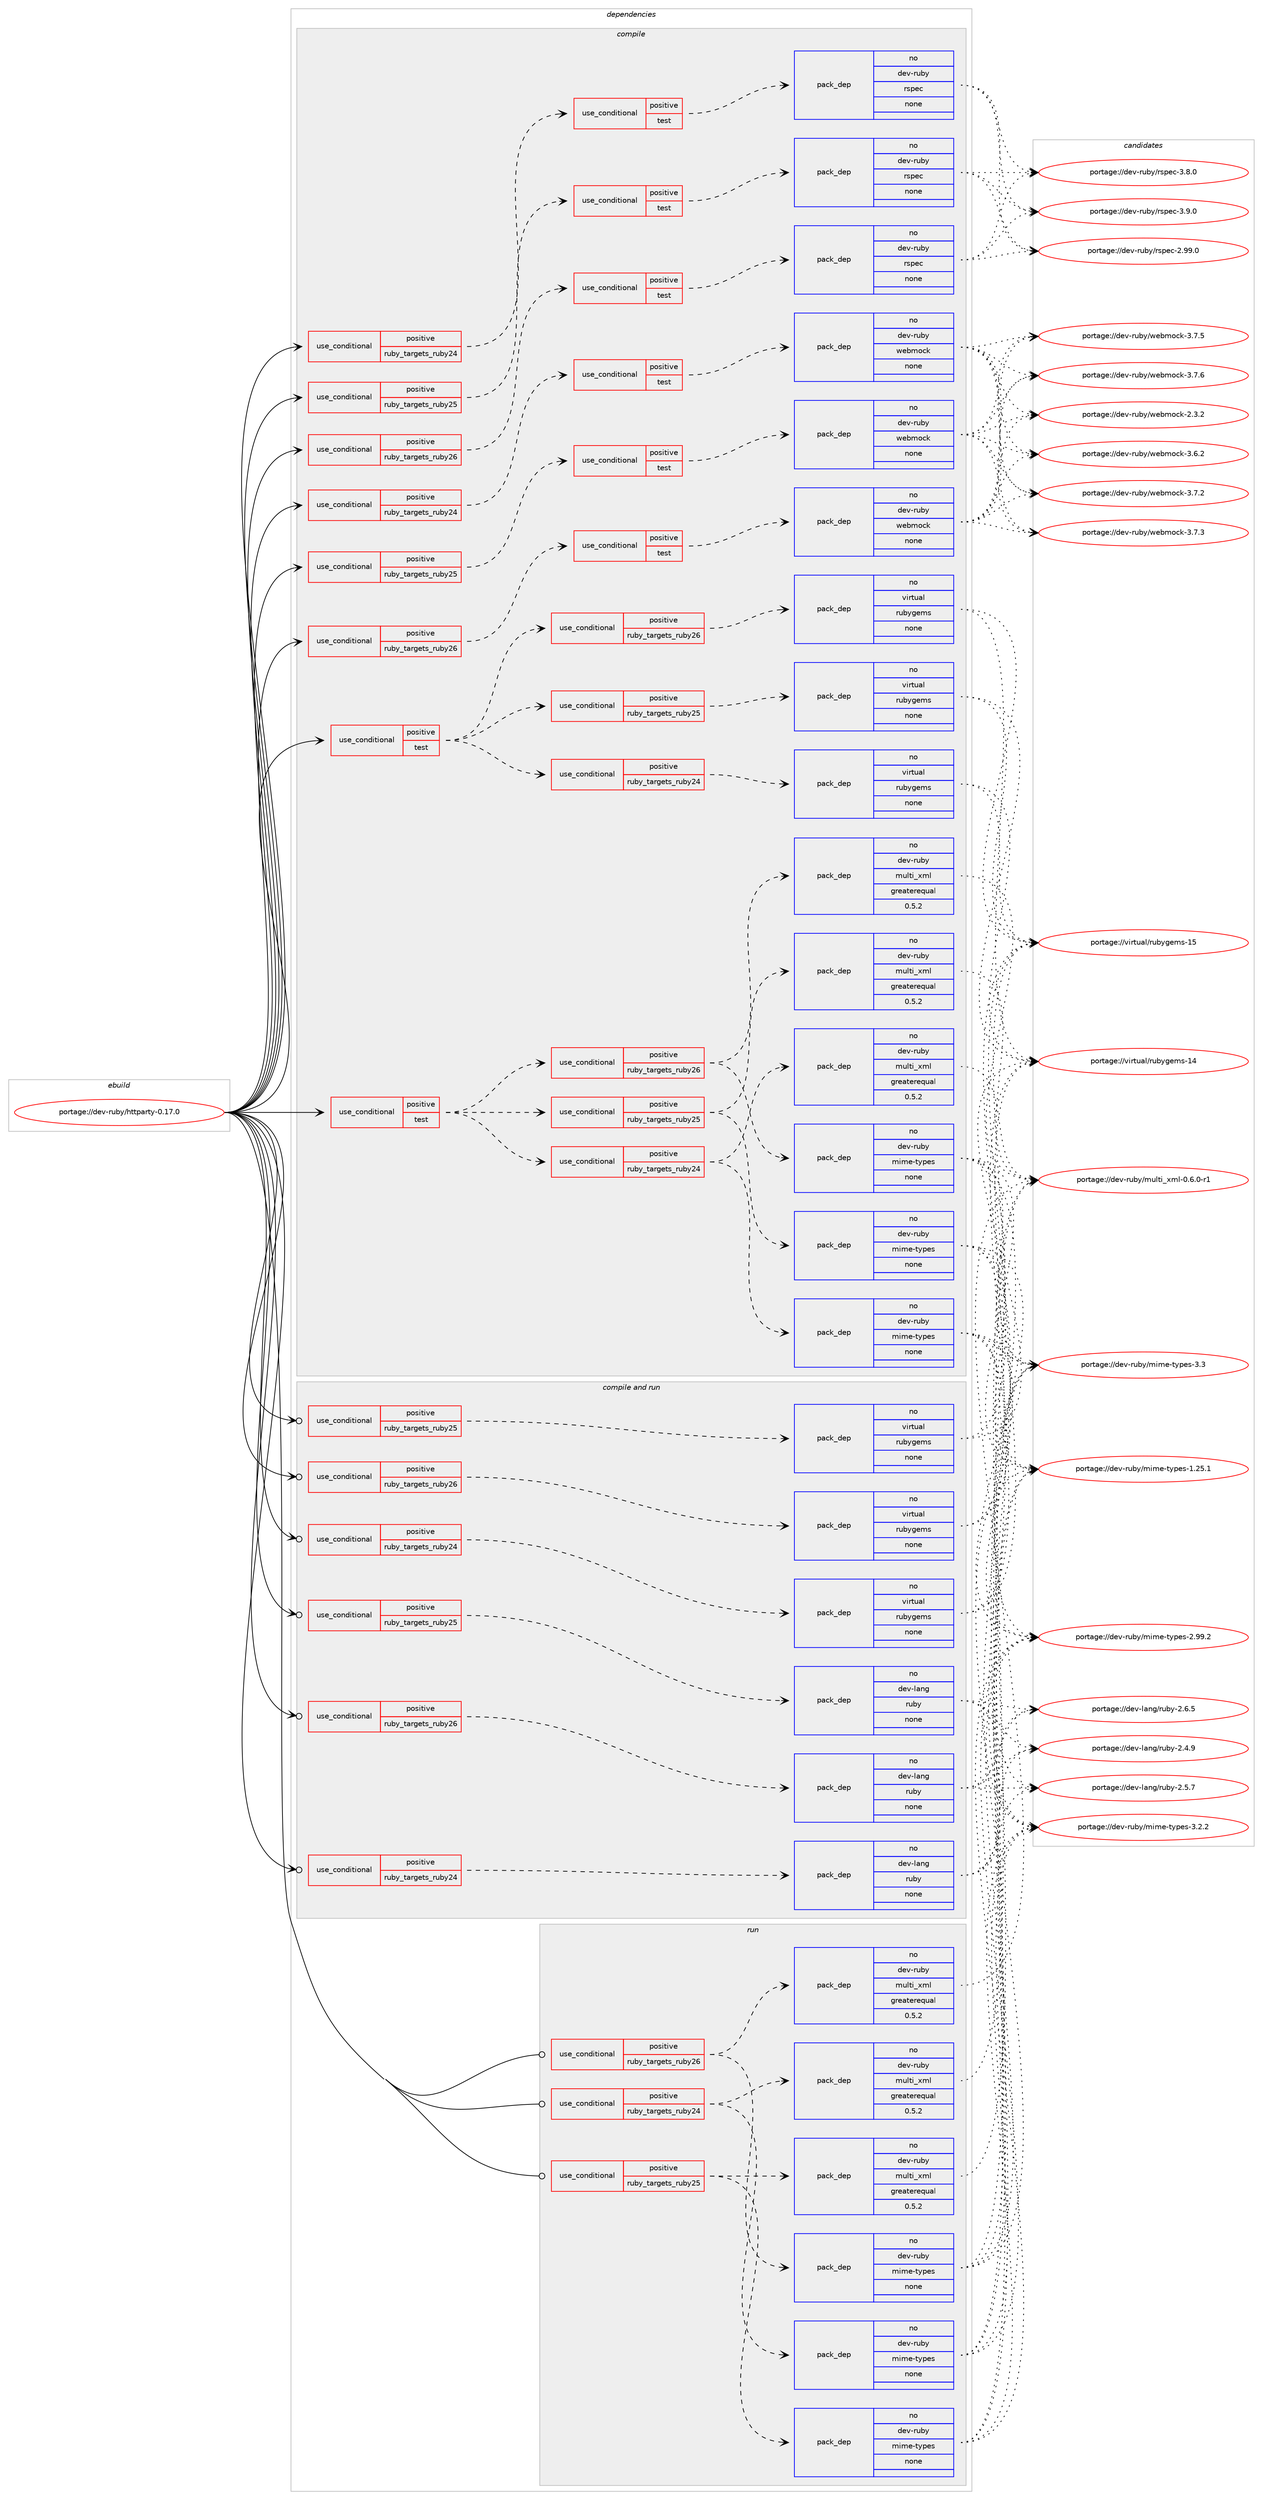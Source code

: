 digraph prolog {

# *************
# Graph options
# *************

newrank=true;
concentrate=true;
compound=true;
graph [rankdir=LR,fontname=Helvetica,fontsize=10,ranksep=1.5];#, ranksep=2.5, nodesep=0.2];
edge  [arrowhead=vee];
node  [fontname=Helvetica,fontsize=10];

# **********
# The ebuild
# **********

subgraph cluster_leftcol {
color=gray;
rank=same;
label=<<i>ebuild</i>>;
id [label="portage://dev-ruby/httparty-0.17.0", color=red, width=4, href="../dev-ruby/httparty-0.17.0.svg"];
}

# ****************
# The dependencies
# ****************

subgraph cluster_midcol {
color=gray;
label=<<i>dependencies</i>>;
subgraph cluster_compile {
fillcolor="#eeeeee";
style=filled;
label=<<i>compile</i>>;
subgraph cond54065 {
dependency224901 [label=<<TABLE BORDER="0" CELLBORDER="1" CELLSPACING="0" CELLPADDING="4"><TR><TD ROWSPAN="3" CELLPADDING="10">use_conditional</TD></TR><TR><TD>positive</TD></TR><TR><TD>ruby_targets_ruby24</TD></TR></TABLE>>, shape=none, color=red];
subgraph cond54066 {
dependency224902 [label=<<TABLE BORDER="0" CELLBORDER="1" CELLSPACING="0" CELLPADDING="4"><TR><TD ROWSPAN="3" CELLPADDING="10">use_conditional</TD></TR><TR><TD>positive</TD></TR><TR><TD>test</TD></TR></TABLE>>, shape=none, color=red];
subgraph pack167338 {
dependency224903 [label=<<TABLE BORDER="0" CELLBORDER="1" CELLSPACING="0" CELLPADDING="4" WIDTH="220"><TR><TD ROWSPAN="6" CELLPADDING="30">pack_dep</TD></TR><TR><TD WIDTH="110">no</TD></TR><TR><TD>dev-ruby</TD></TR><TR><TD>rspec</TD></TR><TR><TD>none</TD></TR><TR><TD></TD></TR></TABLE>>, shape=none, color=blue];
}
dependency224902:e -> dependency224903:w [weight=20,style="dashed",arrowhead="vee"];
}
dependency224901:e -> dependency224902:w [weight=20,style="dashed",arrowhead="vee"];
}
id:e -> dependency224901:w [weight=20,style="solid",arrowhead="vee"];
subgraph cond54067 {
dependency224904 [label=<<TABLE BORDER="0" CELLBORDER="1" CELLSPACING="0" CELLPADDING="4"><TR><TD ROWSPAN="3" CELLPADDING="10">use_conditional</TD></TR><TR><TD>positive</TD></TR><TR><TD>ruby_targets_ruby24</TD></TR></TABLE>>, shape=none, color=red];
subgraph cond54068 {
dependency224905 [label=<<TABLE BORDER="0" CELLBORDER="1" CELLSPACING="0" CELLPADDING="4"><TR><TD ROWSPAN="3" CELLPADDING="10">use_conditional</TD></TR><TR><TD>positive</TD></TR><TR><TD>test</TD></TR></TABLE>>, shape=none, color=red];
subgraph pack167339 {
dependency224906 [label=<<TABLE BORDER="0" CELLBORDER="1" CELLSPACING="0" CELLPADDING="4" WIDTH="220"><TR><TD ROWSPAN="6" CELLPADDING="30">pack_dep</TD></TR><TR><TD WIDTH="110">no</TD></TR><TR><TD>dev-ruby</TD></TR><TR><TD>webmock</TD></TR><TR><TD>none</TD></TR><TR><TD></TD></TR></TABLE>>, shape=none, color=blue];
}
dependency224905:e -> dependency224906:w [weight=20,style="dashed",arrowhead="vee"];
}
dependency224904:e -> dependency224905:w [weight=20,style="dashed",arrowhead="vee"];
}
id:e -> dependency224904:w [weight=20,style="solid",arrowhead="vee"];
subgraph cond54069 {
dependency224907 [label=<<TABLE BORDER="0" CELLBORDER="1" CELLSPACING="0" CELLPADDING="4"><TR><TD ROWSPAN="3" CELLPADDING="10">use_conditional</TD></TR><TR><TD>positive</TD></TR><TR><TD>ruby_targets_ruby25</TD></TR></TABLE>>, shape=none, color=red];
subgraph cond54070 {
dependency224908 [label=<<TABLE BORDER="0" CELLBORDER="1" CELLSPACING="0" CELLPADDING="4"><TR><TD ROWSPAN="3" CELLPADDING="10">use_conditional</TD></TR><TR><TD>positive</TD></TR><TR><TD>test</TD></TR></TABLE>>, shape=none, color=red];
subgraph pack167340 {
dependency224909 [label=<<TABLE BORDER="0" CELLBORDER="1" CELLSPACING="0" CELLPADDING="4" WIDTH="220"><TR><TD ROWSPAN="6" CELLPADDING="30">pack_dep</TD></TR><TR><TD WIDTH="110">no</TD></TR><TR><TD>dev-ruby</TD></TR><TR><TD>rspec</TD></TR><TR><TD>none</TD></TR><TR><TD></TD></TR></TABLE>>, shape=none, color=blue];
}
dependency224908:e -> dependency224909:w [weight=20,style="dashed",arrowhead="vee"];
}
dependency224907:e -> dependency224908:w [weight=20,style="dashed",arrowhead="vee"];
}
id:e -> dependency224907:w [weight=20,style="solid",arrowhead="vee"];
subgraph cond54071 {
dependency224910 [label=<<TABLE BORDER="0" CELLBORDER="1" CELLSPACING="0" CELLPADDING="4"><TR><TD ROWSPAN="3" CELLPADDING="10">use_conditional</TD></TR><TR><TD>positive</TD></TR><TR><TD>ruby_targets_ruby25</TD></TR></TABLE>>, shape=none, color=red];
subgraph cond54072 {
dependency224911 [label=<<TABLE BORDER="0" CELLBORDER="1" CELLSPACING="0" CELLPADDING="4"><TR><TD ROWSPAN="3" CELLPADDING="10">use_conditional</TD></TR><TR><TD>positive</TD></TR><TR><TD>test</TD></TR></TABLE>>, shape=none, color=red];
subgraph pack167341 {
dependency224912 [label=<<TABLE BORDER="0" CELLBORDER="1" CELLSPACING="0" CELLPADDING="4" WIDTH="220"><TR><TD ROWSPAN="6" CELLPADDING="30">pack_dep</TD></TR><TR><TD WIDTH="110">no</TD></TR><TR><TD>dev-ruby</TD></TR><TR><TD>webmock</TD></TR><TR><TD>none</TD></TR><TR><TD></TD></TR></TABLE>>, shape=none, color=blue];
}
dependency224911:e -> dependency224912:w [weight=20,style="dashed",arrowhead="vee"];
}
dependency224910:e -> dependency224911:w [weight=20,style="dashed",arrowhead="vee"];
}
id:e -> dependency224910:w [weight=20,style="solid",arrowhead="vee"];
subgraph cond54073 {
dependency224913 [label=<<TABLE BORDER="0" CELLBORDER="1" CELLSPACING="0" CELLPADDING="4"><TR><TD ROWSPAN="3" CELLPADDING="10">use_conditional</TD></TR><TR><TD>positive</TD></TR><TR><TD>ruby_targets_ruby26</TD></TR></TABLE>>, shape=none, color=red];
subgraph cond54074 {
dependency224914 [label=<<TABLE BORDER="0" CELLBORDER="1" CELLSPACING="0" CELLPADDING="4"><TR><TD ROWSPAN="3" CELLPADDING="10">use_conditional</TD></TR><TR><TD>positive</TD></TR><TR><TD>test</TD></TR></TABLE>>, shape=none, color=red];
subgraph pack167342 {
dependency224915 [label=<<TABLE BORDER="0" CELLBORDER="1" CELLSPACING="0" CELLPADDING="4" WIDTH="220"><TR><TD ROWSPAN="6" CELLPADDING="30">pack_dep</TD></TR><TR><TD WIDTH="110">no</TD></TR><TR><TD>dev-ruby</TD></TR><TR><TD>rspec</TD></TR><TR><TD>none</TD></TR><TR><TD></TD></TR></TABLE>>, shape=none, color=blue];
}
dependency224914:e -> dependency224915:w [weight=20,style="dashed",arrowhead="vee"];
}
dependency224913:e -> dependency224914:w [weight=20,style="dashed",arrowhead="vee"];
}
id:e -> dependency224913:w [weight=20,style="solid",arrowhead="vee"];
subgraph cond54075 {
dependency224916 [label=<<TABLE BORDER="0" CELLBORDER="1" CELLSPACING="0" CELLPADDING="4"><TR><TD ROWSPAN="3" CELLPADDING="10">use_conditional</TD></TR><TR><TD>positive</TD></TR><TR><TD>ruby_targets_ruby26</TD></TR></TABLE>>, shape=none, color=red];
subgraph cond54076 {
dependency224917 [label=<<TABLE BORDER="0" CELLBORDER="1" CELLSPACING="0" CELLPADDING="4"><TR><TD ROWSPAN="3" CELLPADDING="10">use_conditional</TD></TR><TR><TD>positive</TD></TR><TR><TD>test</TD></TR></TABLE>>, shape=none, color=red];
subgraph pack167343 {
dependency224918 [label=<<TABLE BORDER="0" CELLBORDER="1" CELLSPACING="0" CELLPADDING="4" WIDTH="220"><TR><TD ROWSPAN="6" CELLPADDING="30">pack_dep</TD></TR><TR><TD WIDTH="110">no</TD></TR><TR><TD>dev-ruby</TD></TR><TR><TD>webmock</TD></TR><TR><TD>none</TD></TR><TR><TD></TD></TR></TABLE>>, shape=none, color=blue];
}
dependency224917:e -> dependency224918:w [weight=20,style="dashed",arrowhead="vee"];
}
dependency224916:e -> dependency224917:w [weight=20,style="dashed",arrowhead="vee"];
}
id:e -> dependency224916:w [weight=20,style="solid",arrowhead="vee"];
subgraph cond54077 {
dependency224919 [label=<<TABLE BORDER="0" CELLBORDER="1" CELLSPACING="0" CELLPADDING="4"><TR><TD ROWSPAN="3" CELLPADDING="10">use_conditional</TD></TR><TR><TD>positive</TD></TR><TR><TD>test</TD></TR></TABLE>>, shape=none, color=red];
subgraph cond54078 {
dependency224920 [label=<<TABLE BORDER="0" CELLBORDER="1" CELLSPACING="0" CELLPADDING="4"><TR><TD ROWSPAN="3" CELLPADDING="10">use_conditional</TD></TR><TR><TD>positive</TD></TR><TR><TD>ruby_targets_ruby24</TD></TR></TABLE>>, shape=none, color=red];
subgraph pack167344 {
dependency224921 [label=<<TABLE BORDER="0" CELLBORDER="1" CELLSPACING="0" CELLPADDING="4" WIDTH="220"><TR><TD ROWSPAN="6" CELLPADDING="30">pack_dep</TD></TR><TR><TD WIDTH="110">no</TD></TR><TR><TD>dev-ruby</TD></TR><TR><TD>mime-types</TD></TR><TR><TD>none</TD></TR><TR><TD></TD></TR></TABLE>>, shape=none, color=blue];
}
dependency224920:e -> dependency224921:w [weight=20,style="dashed",arrowhead="vee"];
subgraph pack167345 {
dependency224922 [label=<<TABLE BORDER="0" CELLBORDER="1" CELLSPACING="0" CELLPADDING="4" WIDTH="220"><TR><TD ROWSPAN="6" CELLPADDING="30">pack_dep</TD></TR><TR><TD WIDTH="110">no</TD></TR><TR><TD>dev-ruby</TD></TR><TR><TD>multi_xml</TD></TR><TR><TD>greaterequal</TD></TR><TR><TD>0.5.2</TD></TR></TABLE>>, shape=none, color=blue];
}
dependency224920:e -> dependency224922:w [weight=20,style="dashed",arrowhead="vee"];
}
dependency224919:e -> dependency224920:w [weight=20,style="dashed",arrowhead="vee"];
subgraph cond54079 {
dependency224923 [label=<<TABLE BORDER="0" CELLBORDER="1" CELLSPACING="0" CELLPADDING="4"><TR><TD ROWSPAN="3" CELLPADDING="10">use_conditional</TD></TR><TR><TD>positive</TD></TR><TR><TD>ruby_targets_ruby25</TD></TR></TABLE>>, shape=none, color=red];
subgraph pack167346 {
dependency224924 [label=<<TABLE BORDER="0" CELLBORDER="1" CELLSPACING="0" CELLPADDING="4" WIDTH="220"><TR><TD ROWSPAN="6" CELLPADDING="30">pack_dep</TD></TR><TR><TD WIDTH="110">no</TD></TR><TR><TD>dev-ruby</TD></TR><TR><TD>mime-types</TD></TR><TR><TD>none</TD></TR><TR><TD></TD></TR></TABLE>>, shape=none, color=blue];
}
dependency224923:e -> dependency224924:w [weight=20,style="dashed",arrowhead="vee"];
subgraph pack167347 {
dependency224925 [label=<<TABLE BORDER="0" CELLBORDER="1" CELLSPACING="0" CELLPADDING="4" WIDTH="220"><TR><TD ROWSPAN="6" CELLPADDING="30">pack_dep</TD></TR><TR><TD WIDTH="110">no</TD></TR><TR><TD>dev-ruby</TD></TR><TR><TD>multi_xml</TD></TR><TR><TD>greaterequal</TD></TR><TR><TD>0.5.2</TD></TR></TABLE>>, shape=none, color=blue];
}
dependency224923:e -> dependency224925:w [weight=20,style="dashed",arrowhead="vee"];
}
dependency224919:e -> dependency224923:w [weight=20,style="dashed",arrowhead="vee"];
subgraph cond54080 {
dependency224926 [label=<<TABLE BORDER="0" CELLBORDER="1" CELLSPACING="0" CELLPADDING="4"><TR><TD ROWSPAN="3" CELLPADDING="10">use_conditional</TD></TR><TR><TD>positive</TD></TR><TR><TD>ruby_targets_ruby26</TD></TR></TABLE>>, shape=none, color=red];
subgraph pack167348 {
dependency224927 [label=<<TABLE BORDER="0" CELLBORDER="1" CELLSPACING="0" CELLPADDING="4" WIDTH="220"><TR><TD ROWSPAN="6" CELLPADDING="30">pack_dep</TD></TR><TR><TD WIDTH="110">no</TD></TR><TR><TD>dev-ruby</TD></TR><TR><TD>mime-types</TD></TR><TR><TD>none</TD></TR><TR><TD></TD></TR></TABLE>>, shape=none, color=blue];
}
dependency224926:e -> dependency224927:w [weight=20,style="dashed",arrowhead="vee"];
subgraph pack167349 {
dependency224928 [label=<<TABLE BORDER="0" CELLBORDER="1" CELLSPACING="0" CELLPADDING="4" WIDTH="220"><TR><TD ROWSPAN="6" CELLPADDING="30">pack_dep</TD></TR><TR><TD WIDTH="110">no</TD></TR><TR><TD>dev-ruby</TD></TR><TR><TD>multi_xml</TD></TR><TR><TD>greaterequal</TD></TR><TR><TD>0.5.2</TD></TR></TABLE>>, shape=none, color=blue];
}
dependency224926:e -> dependency224928:w [weight=20,style="dashed",arrowhead="vee"];
}
dependency224919:e -> dependency224926:w [weight=20,style="dashed",arrowhead="vee"];
}
id:e -> dependency224919:w [weight=20,style="solid",arrowhead="vee"];
subgraph cond54081 {
dependency224929 [label=<<TABLE BORDER="0" CELLBORDER="1" CELLSPACING="0" CELLPADDING="4"><TR><TD ROWSPAN="3" CELLPADDING="10">use_conditional</TD></TR><TR><TD>positive</TD></TR><TR><TD>test</TD></TR></TABLE>>, shape=none, color=red];
subgraph cond54082 {
dependency224930 [label=<<TABLE BORDER="0" CELLBORDER="1" CELLSPACING="0" CELLPADDING="4"><TR><TD ROWSPAN="3" CELLPADDING="10">use_conditional</TD></TR><TR><TD>positive</TD></TR><TR><TD>ruby_targets_ruby24</TD></TR></TABLE>>, shape=none, color=red];
subgraph pack167350 {
dependency224931 [label=<<TABLE BORDER="0" CELLBORDER="1" CELLSPACING="0" CELLPADDING="4" WIDTH="220"><TR><TD ROWSPAN="6" CELLPADDING="30">pack_dep</TD></TR><TR><TD WIDTH="110">no</TD></TR><TR><TD>virtual</TD></TR><TR><TD>rubygems</TD></TR><TR><TD>none</TD></TR><TR><TD></TD></TR></TABLE>>, shape=none, color=blue];
}
dependency224930:e -> dependency224931:w [weight=20,style="dashed",arrowhead="vee"];
}
dependency224929:e -> dependency224930:w [weight=20,style="dashed",arrowhead="vee"];
subgraph cond54083 {
dependency224932 [label=<<TABLE BORDER="0" CELLBORDER="1" CELLSPACING="0" CELLPADDING="4"><TR><TD ROWSPAN="3" CELLPADDING="10">use_conditional</TD></TR><TR><TD>positive</TD></TR><TR><TD>ruby_targets_ruby25</TD></TR></TABLE>>, shape=none, color=red];
subgraph pack167351 {
dependency224933 [label=<<TABLE BORDER="0" CELLBORDER="1" CELLSPACING="0" CELLPADDING="4" WIDTH="220"><TR><TD ROWSPAN="6" CELLPADDING="30">pack_dep</TD></TR><TR><TD WIDTH="110">no</TD></TR><TR><TD>virtual</TD></TR><TR><TD>rubygems</TD></TR><TR><TD>none</TD></TR><TR><TD></TD></TR></TABLE>>, shape=none, color=blue];
}
dependency224932:e -> dependency224933:w [weight=20,style="dashed",arrowhead="vee"];
}
dependency224929:e -> dependency224932:w [weight=20,style="dashed",arrowhead="vee"];
subgraph cond54084 {
dependency224934 [label=<<TABLE BORDER="0" CELLBORDER="1" CELLSPACING="0" CELLPADDING="4"><TR><TD ROWSPAN="3" CELLPADDING="10">use_conditional</TD></TR><TR><TD>positive</TD></TR><TR><TD>ruby_targets_ruby26</TD></TR></TABLE>>, shape=none, color=red];
subgraph pack167352 {
dependency224935 [label=<<TABLE BORDER="0" CELLBORDER="1" CELLSPACING="0" CELLPADDING="4" WIDTH="220"><TR><TD ROWSPAN="6" CELLPADDING="30">pack_dep</TD></TR><TR><TD WIDTH="110">no</TD></TR><TR><TD>virtual</TD></TR><TR><TD>rubygems</TD></TR><TR><TD>none</TD></TR><TR><TD></TD></TR></TABLE>>, shape=none, color=blue];
}
dependency224934:e -> dependency224935:w [weight=20,style="dashed",arrowhead="vee"];
}
dependency224929:e -> dependency224934:w [weight=20,style="dashed",arrowhead="vee"];
}
id:e -> dependency224929:w [weight=20,style="solid",arrowhead="vee"];
}
subgraph cluster_compileandrun {
fillcolor="#eeeeee";
style=filled;
label=<<i>compile and run</i>>;
subgraph cond54085 {
dependency224936 [label=<<TABLE BORDER="0" CELLBORDER="1" CELLSPACING="0" CELLPADDING="4"><TR><TD ROWSPAN="3" CELLPADDING="10">use_conditional</TD></TR><TR><TD>positive</TD></TR><TR><TD>ruby_targets_ruby24</TD></TR></TABLE>>, shape=none, color=red];
subgraph pack167353 {
dependency224937 [label=<<TABLE BORDER="0" CELLBORDER="1" CELLSPACING="0" CELLPADDING="4" WIDTH="220"><TR><TD ROWSPAN="6" CELLPADDING="30">pack_dep</TD></TR><TR><TD WIDTH="110">no</TD></TR><TR><TD>dev-lang</TD></TR><TR><TD>ruby</TD></TR><TR><TD>none</TD></TR><TR><TD></TD></TR></TABLE>>, shape=none, color=blue];
}
dependency224936:e -> dependency224937:w [weight=20,style="dashed",arrowhead="vee"];
}
id:e -> dependency224936:w [weight=20,style="solid",arrowhead="odotvee"];
subgraph cond54086 {
dependency224938 [label=<<TABLE BORDER="0" CELLBORDER="1" CELLSPACING="0" CELLPADDING="4"><TR><TD ROWSPAN="3" CELLPADDING="10">use_conditional</TD></TR><TR><TD>positive</TD></TR><TR><TD>ruby_targets_ruby24</TD></TR></TABLE>>, shape=none, color=red];
subgraph pack167354 {
dependency224939 [label=<<TABLE BORDER="0" CELLBORDER="1" CELLSPACING="0" CELLPADDING="4" WIDTH="220"><TR><TD ROWSPAN="6" CELLPADDING="30">pack_dep</TD></TR><TR><TD WIDTH="110">no</TD></TR><TR><TD>virtual</TD></TR><TR><TD>rubygems</TD></TR><TR><TD>none</TD></TR><TR><TD></TD></TR></TABLE>>, shape=none, color=blue];
}
dependency224938:e -> dependency224939:w [weight=20,style="dashed",arrowhead="vee"];
}
id:e -> dependency224938:w [weight=20,style="solid",arrowhead="odotvee"];
subgraph cond54087 {
dependency224940 [label=<<TABLE BORDER="0" CELLBORDER="1" CELLSPACING="0" CELLPADDING="4"><TR><TD ROWSPAN="3" CELLPADDING="10">use_conditional</TD></TR><TR><TD>positive</TD></TR><TR><TD>ruby_targets_ruby25</TD></TR></TABLE>>, shape=none, color=red];
subgraph pack167355 {
dependency224941 [label=<<TABLE BORDER="0" CELLBORDER="1" CELLSPACING="0" CELLPADDING="4" WIDTH="220"><TR><TD ROWSPAN="6" CELLPADDING="30">pack_dep</TD></TR><TR><TD WIDTH="110">no</TD></TR><TR><TD>dev-lang</TD></TR><TR><TD>ruby</TD></TR><TR><TD>none</TD></TR><TR><TD></TD></TR></TABLE>>, shape=none, color=blue];
}
dependency224940:e -> dependency224941:w [weight=20,style="dashed",arrowhead="vee"];
}
id:e -> dependency224940:w [weight=20,style="solid",arrowhead="odotvee"];
subgraph cond54088 {
dependency224942 [label=<<TABLE BORDER="0" CELLBORDER="1" CELLSPACING="0" CELLPADDING="4"><TR><TD ROWSPAN="3" CELLPADDING="10">use_conditional</TD></TR><TR><TD>positive</TD></TR><TR><TD>ruby_targets_ruby25</TD></TR></TABLE>>, shape=none, color=red];
subgraph pack167356 {
dependency224943 [label=<<TABLE BORDER="0" CELLBORDER="1" CELLSPACING="0" CELLPADDING="4" WIDTH="220"><TR><TD ROWSPAN="6" CELLPADDING="30">pack_dep</TD></TR><TR><TD WIDTH="110">no</TD></TR><TR><TD>virtual</TD></TR><TR><TD>rubygems</TD></TR><TR><TD>none</TD></TR><TR><TD></TD></TR></TABLE>>, shape=none, color=blue];
}
dependency224942:e -> dependency224943:w [weight=20,style="dashed",arrowhead="vee"];
}
id:e -> dependency224942:w [weight=20,style="solid",arrowhead="odotvee"];
subgraph cond54089 {
dependency224944 [label=<<TABLE BORDER="0" CELLBORDER="1" CELLSPACING="0" CELLPADDING="4"><TR><TD ROWSPAN="3" CELLPADDING="10">use_conditional</TD></TR><TR><TD>positive</TD></TR><TR><TD>ruby_targets_ruby26</TD></TR></TABLE>>, shape=none, color=red];
subgraph pack167357 {
dependency224945 [label=<<TABLE BORDER="0" CELLBORDER="1" CELLSPACING="0" CELLPADDING="4" WIDTH="220"><TR><TD ROWSPAN="6" CELLPADDING="30">pack_dep</TD></TR><TR><TD WIDTH="110">no</TD></TR><TR><TD>dev-lang</TD></TR><TR><TD>ruby</TD></TR><TR><TD>none</TD></TR><TR><TD></TD></TR></TABLE>>, shape=none, color=blue];
}
dependency224944:e -> dependency224945:w [weight=20,style="dashed",arrowhead="vee"];
}
id:e -> dependency224944:w [weight=20,style="solid",arrowhead="odotvee"];
subgraph cond54090 {
dependency224946 [label=<<TABLE BORDER="0" CELLBORDER="1" CELLSPACING="0" CELLPADDING="4"><TR><TD ROWSPAN="3" CELLPADDING="10">use_conditional</TD></TR><TR><TD>positive</TD></TR><TR><TD>ruby_targets_ruby26</TD></TR></TABLE>>, shape=none, color=red];
subgraph pack167358 {
dependency224947 [label=<<TABLE BORDER="0" CELLBORDER="1" CELLSPACING="0" CELLPADDING="4" WIDTH="220"><TR><TD ROWSPAN="6" CELLPADDING="30">pack_dep</TD></TR><TR><TD WIDTH="110">no</TD></TR><TR><TD>virtual</TD></TR><TR><TD>rubygems</TD></TR><TR><TD>none</TD></TR><TR><TD></TD></TR></TABLE>>, shape=none, color=blue];
}
dependency224946:e -> dependency224947:w [weight=20,style="dashed",arrowhead="vee"];
}
id:e -> dependency224946:w [weight=20,style="solid",arrowhead="odotvee"];
}
subgraph cluster_run {
fillcolor="#eeeeee";
style=filled;
label=<<i>run</i>>;
subgraph cond54091 {
dependency224948 [label=<<TABLE BORDER="0" CELLBORDER="1" CELLSPACING="0" CELLPADDING="4"><TR><TD ROWSPAN="3" CELLPADDING="10">use_conditional</TD></TR><TR><TD>positive</TD></TR><TR><TD>ruby_targets_ruby24</TD></TR></TABLE>>, shape=none, color=red];
subgraph pack167359 {
dependency224949 [label=<<TABLE BORDER="0" CELLBORDER="1" CELLSPACING="0" CELLPADDING="4" WIDTH="220"><TR><TD ROWSPAN="6" CELLPADDING="30">pack_dep</TD></TR><TR><TD WIDTH="110">no</TD></TR><TR><TD>dev-ruby</TD></TR><TR><TD>mime-types</TD></TR><TR><TD>none</TD></TR><TR><TD></TD></TR></TABLE>>, shape=none, color=blue];
}
dependency224948:e -> dependency224949:w [weight=20,style="dashed",arrowhead="vee"];
subgraph pack167360 {
dependency224950 [label=<<TABLE BORDER="0" CELLBORDER="1" CELLSPACING="0" CELLPADDING="4" WIDTH="220"><TR><TD ROWSPAN="6" CELLPADDING="30">pack_dep</TD></TR><TR><TD WIDTH="110">no</TD></TR><TR><TD>dev-ruby</TD></TR><TR><TD>multi_xml</TD></TR><TR><TD>greaterequal</TD></TR><TR><TD>0.5.2</TD></TR></TABLE>>, shape=none, color=blue];
}
dependency224948:e -> dependency224950:w [weight=20,style="dashed",arrowhead="vee"];
}
id:e -> dependency224948:w [weight=20,style="solid",arrowhead="odot"];
subgraph cond54092 {
dependency224951 [label=<<TABLE BORDER="0" CELLBORDER="1" CELLSPACING="0" CELLPADDING="4"><TR><TD ROWSPAN="3" CELLPADDING="10">use_conditional</TD></TR><TR><TD>positive</TD></TR><TR><TD>ruby_targets_ruby25</TD></TR></TABLE>>, shape=none, color=red];
subgraph pack167361 {
dependency224952 [label=<<TABLE BORDER="0" CELLBORDER="1" CELLSPACING="0" CELLPADDING="4" WIDTH="220"><TR><TD ROWSPAN="6" CELLPADDING="30">pack_dep</TD></TR><TR><TD WIDTH="110">no</TD></TR><TR><TD>dev-ruby</TD></TR><TR><TD>mime-types</TD></TR><TR><TD>none</TD></TR><TR><TD></TD></TR></TABLE>>, shape=none, color=blue];
}
dependency224951:e -> dependency224952:w [weight=20,style="dashed",arrowhead="vee"];
subgraph pack167362 {
dependency224953 [label=<<TABLE BORDER="0" CELLBORDER="1" CELLSPACING="0" CELLPADDING="4" WIDTH="220"><TR><TD ROWSPAN="6" CELLPADDING="30">pack_dep</TD></TR><TR><TD WIDTH="110">no</TD></TR><TR><TD>dev-ruby</TD></TR><TR><TD>multi_xml</TD></TR><TR><TD>greaterequal</TD></TR><TR><TD>0.5.2</TD></TR></TABLE>>, shape=none, color=blue];
}
dependency224951:e -> dependency224953:w [weight=20,style="dashed",arrowhead="vee"];
}
id:e -> dependency224951:w [weight=20,style="solid",arrowhead="odot"];
subgraph cond54093 {
dependency224954 [label=<<TABLE BORDER="0" CELLBORDER="1" CELLSPACING="0" CELLPADDING="4"><TR><TD ROWSPAN="3" CELLPADDING="10">use_conditional</TD></TR><TR><TD>positive</TD></TR><TR><TD>ruby_targets_ruby26</TD></TR></TABLE>>, shape=none, color=red];
subgraph pack167363 {
dependency224955 [label=<<TABLE BORDER="0" CELLBORDER="1" CELLSPACING="0" CELLPADDING="4" WIDTH="220"><TR><TD ROWSPAN="6" CELLPADDING="30">pack_dep</TD></TR><TR><TD WIDTH="110">no</TD></TR><TR><TD>dev-ruby</TD></TR><TR><TD>mime-types</TD></TR><TR><TD>none</TD></TR><TR><TD></TD></TR></TABLE>>, shape=none, color=blue];
}
dependency224954:e -> dependency224955:w [weight=20,style="dashed",arrowhead="vee"];
subgraph pack167364 {
dependency224956 [label=<<TABLE BORDER="0" CELLBORDER="1" CELLSPACING="0" CELLPADDING="4" WIDTH="220"><TR><TD ROWSPAN="6" CELLPADDING="30">pack_dep</TD></TR><TR><TD WIDTH="110">no</TD></TR><TR><TD>dev-ruby</TD></TR><TR><TD>multi_xml</TD></TR><TR><TD>greaterequal</TD></TR><TR><TD>0.5.2</TD></TR></TABLE>>, shape=none, color=blue];
}
dependency224954:e -> dependency224956:w [weight=20,style="dashed",arrowhead="vee"];
}
id:e -> dependency224954:w [weight=20,style="solid",arrowhead="odot"];
}
}

# **************
# The candidates
# **************

subgraph cluster_choices {
rank=same;
color=gray;
label=<<i>candidates</i>>;

subgraph choice167338 {
color=black;
nodesep=1;
choiceportage1001011184511411798121471141151121019945504657574648 [label="portage://dev-ruby/rspec-2.99.0", color=red, width=4,href="../dev-ruby/rspec-2.99.0.svg"];
choiceportage10010111845114117981214711411511210199455146564648 [label="portage://dev-ruby/rspec-3.8.0", color=red, width=4,href="../dev-ruby/rspec-3.8.0.svg"];
choiceportage10010111845114117981214711411511210199455146574648 [label="portage://dev-ruby/rspec-3.9.0", color=red, width=4,href="../dev-ruby/rspec-3.9.0.svg"];
dependency224903:e -> choiceportage1001011184511411798121471141151121019945504657574648:w [style=dotted,weight="100"];
dependency224903:e -> choiceportage10010111845114117981214711411511210199455146564648:w [style=dotted,weight="100"];
dependency224903:e -> choiceportage10010111845114117981214711411511210199455146574648:w [style=dotted,weight="100"];
}
subgraph choice167339 {
color=black;
nodesep=1;
choiceportage1001011184511411798121471191019810911199107455046514650 [label="portage://dev-ruby/webmock-2.3.2", color=red, width=4,href="../dev-ruby/webmock-2.3.2.svg"];
choiceportage1001011184511411798121471191019810911199107455146544650 [label="portage://dev-ruby/webmock-3.6.2", color=red, width=4,href="../dev-ruby/webmock-3.6.2.svg"];
choiceportage1001011184511411798121471191019810911199107455146554650 [label="portage://dev-ruby/webmock-3.7.2", color=red, width=4,href="../dev-ruby/webmock-3.7.2.svg"];
choiceportage1001011184511411798121471191019810911199107455146554651 [label="portage://dev-ruby/webmock-3.7.3", color=red, width=4,href="../dev-ruby/webmock-3.7.3.svg"];
choiceportage1001011184511411798121471191019810911199107455146554653 [label="portage://dev-ruby/webmock-3.7.5", color=red, width=4,href="../dev-ruby/webmock-3.7.5.svg"];
choiceportage1001011184511411798121471191019810911199107455146554654 [label="portage://dev-ruby/webmock-3.7.6", color=red, width=4,href="../dev-ruby/webmock-3.7.6.svg"];
dependency224906:e -> choiceportage1001011184511411798121471191019810911199107455046514650:w [style=dotted,weight="100"];
dependency224906:e -> choiceportage1001011184511411798121471191019810911199107455146544650:w [style=dotted,weight="100"];
dependency224906:e -> choiceportage1001011184511411798121471191019810911199107455146554650:w [style=dotted,weight="100"];
dependency224906:e -> choiceportage1001011184511411798121471191019810911199107455146554651:w [style=dotted,weight="100"];
dependency224906:e -> choiceportage1001011184511411798121471191019810911199107455146554653:w [style=dotted,weight="100"];
dependency224906:e -> choiceportage1001011184511411798121471191019810911199107455146554654:w [style=dotted,weight="100"];
}
subgraph choice167340 {
color=black;
nodesep=1;
choiceportage1001011184511411798121471141151121019945504657574648 [label="portage://dev-ruby/rspec-2.99.0", color=red, width=4,href="../dev-ruby/rspec-2.99.0.svg"];
choiceportage10010111845114117981214711411511210199455146564648 [label="portage://dev-ruby/rspec-3.8.0", color=red, width=4,href="../dev-ruby/rspec-3.8.0.svg"];
choiceportage10010111845114117981214711411511210199455146574648 [label="portage://dev-ruby/rspec-3.9.0", color=red, width=4,href="../dev-ruby/rspec-3.9.0.svg"];
dependency224909:e -> choiceportage1001011184511411798121471141151121019945504657574648:w [style=dotted,weight="100"];
dependency224909:e -> choiceportage10010111845114117981214711411511210199455146564648:w [style=dotted,weight="100"];
dependency224909:e -> choiceportage10010111845114117981214711411511210199455146574648:w [style=dotted,weight="100"];
}
subgraph choice167341 {
color=black;
nodesep=1;
choiceportage1001011184511411798121471191019810911199107455046514650 [label="portage://dev-ruby/webmock-2.3.2", color=red, width=4,href="../dev-ruby/webmock-2.3.2.svg"];
choiceportage1001011184511411798121471191019810911199107455146544650 [label="portage://dev-ruby/webmock-3.6.2", color=red, width=4,href="../dev-ruby/webmock-3.6.2.svg"];
choiceportage1001011184511411798121471191019810911199107455146554650 [label="portage://dev-ruby/webmock-3.7.2", color=red, width=4,href="../dev-ruby/webmock-3.7.2.svg"];
choiceportage1001011184511411798121471191019810911199107455146554651 [label="portage://dev-ruby/webmock-3.7.3", color=red, width=4,href="../dev-ruby/webmock-3.7.3.svg"];
choiceportage1001011184511411798121471191019810911199107455146554653 [label="portage://dev-ruby/webmock-3.7.5", color=red, width=4,href="../dev-ruby/webmock-3.7.5.svg"];
choiceportage1001011184511411798121471191019810911199107455146554654 [label="portage://dev-ruby/webmock-3.7.6", color=red, width=4,href="../dev-ruby/webmock-3.7.6.svg"];
dependency224912:e -> choiceportage1001011184511411798121471191019810911199107455046514650:w [style=dotted,weight="100"];
dependency224912:e -> choiceportage1001011184511411798121471191019810911199107455146544650:w [style=dotted,weight="100"];
dependency224912:e -> choiceportage1001011184511411798121471191019810911199107455146554650:w [style=dotted,weight="100"];
dependency224912:e -> choiceportage1001011184511411798121471191019810911199107455146554651:w [style=dotted,weight="100"];
dependency224912:e -> choiceportage1001011184511411798121471191019810911199107455146554653:w [style=dotted,weight="100"];
dependency224912:e -> choiceportage1001011184511411798121471191019810911199107455146554654:w [style=dotted,weight="100"];
}
subgraph choice167342 {
color=black;
nodesep=1;
choiceportage1001011184511411798121471141151121019945504657574648 [label="portage://dev-ruby/rspec-2.99.0", color=red, width=4,href="../dev-ruby/rspec-2.99.0.svg"];
choiceportage10010111845114117981214711411511210199455146564648 [label="portage://dev-ruby/rspec-3.8.0", color=red, width=4,href="../dev-ruby/rspec-3.8.0.svg"];
choiceportage10010111845114117981214711411511210199455146574648 [label="portage://dev-ruby/rspec-3.9.0", color=red, width=4,href="../dev-ruby/rspec-3.9.0.svg"];
dependency224915:e -> choiceportage1001011184511411798121471141151121019945504657574648:w [style=dotted,weight="100"];
dependency224915:e -> choiceportage10010111845114117981214711411511210199455146564648:w [style=dotted,weight="100"];
dependency224915:e -> choiceportage10010111845114117981214711411511210199455146574648:w [style=dotted,weight="100"];
}
subgraph choice167343 {
color=black;
nodesep=1;
choiceportage1001011184511411798121471191019810911199107455046514650 [label="portage://dev-ruby/webmock-2.3.2", color=red, width=4,href="../dev-ruby/webmock-2.3.2.svg"];
choiceportage1001011184511411798121471191019810911199107455146544650 [label="portage://dev-ruby/webmock-3.6.2", color=red, width=4,href="../dev-ruby/webmock-3.6.2.svg"];
choiceportage1001011184511411798121471191019810911199107455146554650 [label="portage://dev-ruby/webmock-3.7.2", color=red, width=4,href="../dev-ruby/webmock-3.7.2.svg"];
choiceportage1001011184511411798121471191019810911199107455146554651 [label="portage://dev-ruby/webmock-3.7.3", color=red, width=4,href="../dev-ruby/webmock-3.7.3.svg"];
choiceportage1001011184511411798121471191019810911199107455146554653 [label="portage://dev-ruby/webmock-3.7.5", color=red, width=4,href="../dev-ruby/webmock-3.7.5.svg"];
choiceportage1001011184511411798121471191019810911199107455146554654 [label="portage://dev-ruby/webmock-3.7.6", color=red, width=4,href="../dev-ruby/webmock-3.7.6.svg"];
dependency224918:e -> choiceportage1001011184511411798121471191019810911199107455046514650:w [style=dotted,weight="100"];
dependency224918:e -> choiceportage1001011184511411798121471191019810911199107455146544650:w [style=dotted,weight="100"];
dependency224918:e -> choiceportage1001011184511411798121471191019810911199107455146554650:w [style=dotted,weight="100"];
dependency224918:e -> choiceportage1001011184511411798121471191019810911199107455146554651:w [style=dotted,weight="100"];
dependency224918:e -> choiceportage1001011184511411798121471191019810911199107455146554653:w [style=dotted,weight="100"];
dependency224918:e -> choiceportage1001011184511411798121471191019810911199107455146554654:w [style=dotted,weight="100"];
}
subgraph choice167344 {
color=black;
nodesep=1;
choiceportage1001011184511411798121471091051091014511612111210111545494650534649 [label="portage://dev-ruby/mime-types-1.25.1", color=red, width=4,href="../dev-ruby/mime-types-1.25.1.svg"];
choiceportage1001011184511411798121471091051091014511612111210111545504657574650 [label="portage://dev-ruby/mime-types-2.99.2", color=red, width=4,href="../dev-ruby/mime-types-2.99.2.svg"];
choiceportage10010111845114117981214710910510910145116121112101115455146504650 [label="portage://dev-ruby/mime-types-3.2.2", color=red, width=4,href="../dev-ruby/mime-types-3.2.2.svg"];
choiceportage1001011184511411798121471091051091014511612111210111545514651 [label="portage://dev-ruby/mime-types-3.3", color=red, width=4,href="../dev-ruby/mime-types-3.3.svg"];
dependency224921:e -> choiceportage1001011184511411798121471091051091014511612111210111545494650534649:w [style=dotted,weight="100"];
dependency224921:e -> choiceportage1001011184511411798121471091051091014511612111210111545504657574650:w [style=dotted,weight="100"];
dependency224921:e -> choiceportage10010111845114117981214710910510910145116121112101115455146504650:w [style=dotted,weight="100"];
dependency224921:e -> choiceportage1001011184511411798121471091051091014511612111210111545514651:w [style=dotted,weight="100"];
}
subgraph choice167345 {
color=black;
nodesep=1;
choiceportage100101118451141179812147109117108116105951201091084548465446484511449 [label="portage://dev-ruby/multi_xml-0.6.0-r1", color=red, width=4,href="../dev-ruby/multi_xml-0.6.0-r1.svg"];
dependency224922:e -> choiceportage100101118451141179812147109117108116105951201091084548465446484511449:w [style=dotted,weight="100"];
}
subgraph choice167346 {
color=black;
nodesep=1;
choiceportage1001011184511411798121471091051091014511612111210111545494650534649 [label="portage://dev-ruby/mime-types-1.25.1", color=red, width=4,href="../dev-ruby/mime-types-1.25.1.svg"];
choiceportage1001011184511411798121471091051091014511612111210111545504657574650 [label="portage://dev-ruby/mime-types-2.99.2", color=red, width=4,href="../dev-ruby/mime-types-2.99.2.svg"];
choiceportage10010111845114117981214710910510910145116121112101115455146504650 [label="portage://dev-ruby/mime-types-3.2.2", color=red, width=4,href="../dev-ruby/mime-types-3.2.2.svg"];
choiceportage1001011184511411798121471091051091014511612111210111545514651 [label="portage://dev-ruby/mime-types-3.3", color=red, width=4,href="../dev-ruby/mime-types-3.3.svg"];
dependency224924:e -> choiceportage1001011184511411798121471091051091014511612111210111545494650534649:w [style=dotted,weight="100"];
dependency224924:e -> choiceportage1001011184511411798121471091051091014511612111210111545504657574650:w [style=dotted,weight="100"];
dependency224924:e -> choiceportage10010111845114117981214710910510910145116121112101115455146504650:w [style=dotted,weight="100"];
dependency224924:e -> choiceportage1001011184511411798121471091051091014511612111210111545514651:w [style=dotted,weight="100"];
}
subgraph choice167347 {
color=black;
nodesep=1;
choiceportage100101118451141179812147109117108116105951201091084548465446484511449 [label="portage://dev-ruby/multi_xml-0.6.0-r1", color=red, width=4,href="../dev-ruby/multi_xml-0.6.0-r1.svg"];
dependency224925:e -> choiceportage100101118451141179812147109117108116105951201091084548465446484511449:w [style=dotted,weight="100"];
}
subgraph choice167348 {
color=black;
nodesep=1;
choiceportage1001011184511411798121471091051091014511612111210111545494650534649 [label="portage://dev-ruby/mime-types-1.25.1", color=red, width=4,href="../dev-ruby/mime-types-1.25.1.svg"];
choiceportage1001011184511411798121471091051091014511612111210111545504657574650 [label="portage://dev-ruby/mime-types-2.99.2", color=red, width=4,href="../dev-ruby/mime-types-2.99.2.svg"];
choiceportage10010111845114117981214710910510910145116121112101115455146504650 [label="portage://dev-ruby/mime-types-3.2.2", color=red, width=4,href="../dev-ruby/mime-types-3.2.2.svg"];
choiceportage1001011184511411798121471091051091014511612111210111545514651 [label="portage://dev-ruby/mime-types-3.3", color=red, width=4,href="../dev-ruby/mime-types-3.3.svg"];
dependency224927:e -> choiceportage1001011184511411798121471091051091014511612111210111545494650534649:w [style=dotted,weight="100"];
dependency224927:e -> choiceportage1001011184511411798121471091051091014511612111210111545504657574650:w [style=dotted,weight="100"];
dependency224927:e -> choiceportage10010111845114117981214710910510910145116121112101115455146504650:w [style=dotted,weight="100"];
dependency224927:e -> choiceportage1001011184511411798121471091051091014511612111210111545514651:w [style=dotted,weight="100"];
}
subgraph choice167349 {
color=black;
nodesep=1;
choiceportage100101118451141179812147109117108116105951201091084548465446484511449 [label="portage://dev-ruby/multi_xml-0.6.0-r1", color=red, width=4,href="../dev-ruby/multi_xml-0.6.0-r1.svg"];
dependency224928:e -> choiceportage100101118451141179812147109117108116105951201091084548465446484511449:w [style=dotted,weight="100"];
}
subgraph choice167350 {
color=black;
nodesep=1;
choiceportage118105114116117971084711411798121103101109115454952 [label="portage://virtual/rubygems-14", color=red, width=4,href="../virtual/rubygems-14.svg"];
choiceportage118105114116117971084711411798121103101109115454953 [label="portage://virtual/rubygems-15", color=red, width=4,href="../virtual/rubygems-15.svg"];
dependency224931:e -> choiceportage118105114116117971084711411798121103101109115454952:w [style=dotted,weight="100"];
dependency224931:e -> choiceportage118105114116117971084711411798121103101109115454953:w [style=dotted,weight="100"];
}
subgraph choice167351 {
color=black;
nodesep=1;
choiceportage118105114116117971084711411798121103101109115454952 [label="portage://virtual/rubygems-14", color=red, width=4,href="../virtual/rubygems-14.svg"];
choiceportage118105114116117971084711411798121103101109115454953 [label="portage://virtual/rubygems-15", color=red, width=4,href="../virtual/rubygems-15.svg"];
dependency224933:e -> choiceportage118105114116117971084711411798121103101109115454952:w [style=dotted,weight="100"];
dependency224933:e -> choiceportage118105114116117971084711411798121103101109115454953:w [style=dotted,weight="100"];
}
subgraph choice167352 {
color=black;
nodesep=1;
choiceportage118105114116117971084711411798121103101109115454952 [label="portage://virtual/rubygems-14", color=red, width=4,href="../virtual/rubygems-14.svg"];
choiceportage118105114116117971084711411798121103101109115454953 [label="portage://virtual/rubygems-15", color=red, width=4,href="../virtual/rubygems-15.svg"];
dependency224935:e -> choiceportage118105114116117971084711411798121103101109115454952:w [style=dotted,weight="100"];
dependency224935:e -> choiceportage118105114116117971084711411798121103101109115454953:w [style=dotted,weight="100"];
}
subgraph choice167353 {
color=black;
nodesep=1;
choiceportage10010111845108971101034711411798121455046524657 [label="portage://dev-lang/ruby-2.4.9", color=red, width=4,href="../dev-lang/ruby-2.4.9.svg"];
choiceportage10010111845108971101034711411798121455046534655 [label="portage://dev-lang/ruby-2.5.7", color=red, width=4,href="../dev-lang/ruby-2.5.7.svg"];
choiceportage10010111845108971101034711411798121455046544653 [label="portage://dev-lang/ruby-2.6.5", color=red, width=4,href="../dev-lang/ruby-2.6.5.svg"];
dependency224937:e -> choiceportage10010111845108971101034711411798121455046524657:w [style=dotted,weight="100"];
dependency224937:e -> choiceportage10010111845108971101034711411798121455046534655:w [style=dotted,weight="100"];
dependency224937:e -> choiceportage10010111845108971101034711411798121455046544653:w [style=dotted,weight="100"];
}
subgraph choice167354 {
color=black;
nodesep=1;
choiceportage118105114116117971084711411798121103101109115454952 [label="portage://virtual/rubygems-14", color=red, width=4,href="../virtual/rubygems-14.svg"];
choiceportage118105114116117971084711411798121103101109115454953 [label="portage://virtual/rubygems-15", color=red, width=4,href="../virtual/rubygems-15.svg"];
dependency224939:e -> choiceportage118105114116117971084711411798121103101109115454952:w [style=dotted,weight="100"];
dependency224939:e -> choiceportage118105114116117971084711411798121103101109115454953:w [style=dotted,weight="100"];
}
subgraph choice167355 {
color=black;
nodesep=1;
choiceportage10010111845108971101034711411798121455046524657 [label="portage://dev-lang/ruby-2.4.9", color=red, width=4,href="../dev-lang/ruby-2.4.9.svg"];
choiceportage10010111845108971101034711411798121455046534655 [label="portage://dev-lang/ruby-2.5.7", color=red, width=4,href="../dev-lang/ruby-2.5.7.svg"];
choiceportage10010111845108971101034711411798121455046544653 [label="portage://dev-lang/ruby-2.6.5", color=red, width=4,href="../dev-lang/ruby-2.6.5.svg"];
dependency224941:e -> choiceportage10010111845108971101034711411798121455046524657:w [style=dotted,weight="100"];
dependency224941:e -> choiceportage10010111845108971101034711411798121455046534655:w [style=dotted,weight="100"];
dependency224941:e -> choiceportage10010111845108971101034711411798121455046544653:w [style=dotted,weight="100"];
}
subgraph choice167356 {
color=black;
nodesep=1;
choiceportage118105114116117971084711411798121103101109115454952 [label="portage://virtual/rubygems-14", color=red, width=4,href="../virtual/rubygems-14.svg"];
choiceportage118105114116117971084711411798121103101109115454953 [label="portage://virtual/rubygems-15", color=red, width=4,href="../virtual/rubygems-15.svg"];
dependency224943:e -> choiceportage118105114116117971084711411798121103101109115454952:w [style=dotted,weight="100"];
dependency224943:e -> choiceportage118105114116117971084711411798121103101109115454953:w [style=dotted,weight="100"];
}
subgraph choice167357 {
color=black;
nodesep=1;
choiceportage10010111845108971101034711411798121455046524657 [label="portage://dev-lang/ruby-2.4.9", color=red, width=4,href="../dev-lang/ruby-2.4.9.svg"];
choiceportage10010111845108971101034711411798121455046534655 [label="portage://dev-lang/ruby-2.5.7", color=red, width=4,href="../dev-lang/ruby-2.5.7.svg"];
choiceportage10010111845108971101034711411798121455046544653 [label="portage://dev-lang/ruby-2.6.5", color=red, width=4,href="../dev-lang/ruby-2.6.5.svg"];
dependency224945:e -> choiceportage10010111845108971101034711411798121455046524657:w [style=dotted,weight="100"];
dependency224945:e -> choiceportage10010111845108971101034711411798121455046534655:w [style=dotted,weight="100"];
dependency224945:e -> choiceportage10010111845108971101034711411798121455046544653:w [style=dotted,weight="100"];
}
subgraph choice167358 {
color=black;
nodesep=1;
choiceportage118105114116117971084711411798121103101109115454952 [label="portage://virtual/rubygems-14", color=red, width=4,href="../virtual/rubygems-14.svg"];
choiceportage118105114116117971084711411798121103101109115454953 [label="portage://virtual/rubygems-15", color=red, width=4,href="../virtual/rubygems-15.svg"];
dependency224947:e -> choiceportage118105114116117971084711411798121103101109115454952:w [style=dotted,weight="100"];
dependency224947:e -> choiceportage118105114116117971084711411798121103101109115454953:w [style=dotted,weight="100"];
}
subgraph choice167359 {
color=black;
nodesep=1;
choiceportage1001011184511411798121471091051091014511612111210111545494650534649 [label="portage://dev-ruby/mime-types-1.25.1", color=red, width=4,href="../dev-ruby/mime-types-1.25.1.svg"];
choiceportage1001011184511411798121471091051091014511612111210111545504657574650 [label="portage://dev-ruby/mime-types-2.99.2", color=red, width=4,href="../dev-ruby/mime-types-2.99.2.svg"];
choiceportage10010111845114117981214710910510910145116121112101115455146504650 [label="portage://dev-ruby/mime-types-3.2.2", color=red, width=4,href="../dev-ruby/mime-types-3.2.2.svg"];
choiceportage1001011184511411798121471091051091014511612111210111545514651 [label="portage://dev-ruby/mime-types-3.3", color=red, width=4,href="../dev-ruby/mime-types-3.3.svg"];
dependency224949:e -> choiceportage1001011184511411798121471091051091014511612111210111545494650534649:w [style=dotted,weight="100"];
dependency224949:e -> choiceportage1001011184511411798121471091051091014511612111210111545504657574650:w [style=dotted,weight="100"];
dependency224949:e -> choiceportage10010111845114117981214710910510910145116121112101115455146504650:w [style=dotted,weight="100"];
dependency224949:e -> choiceportage1001011184511411798121471091051091014511612111210111545514651:w [style=dotted,weight="100"];
}
subgraph choice167360 {
color=black;
nodesep=1;
choiceportage100101118451141179812147109117108116105951201091084548465446484511449 [label="portage://dev-ruby/multi_xml-0.6.0-r1", color=red, width=4,href="../dev-ruby/multi_xml-0.6.0-r1.svg"];
dependency224950:e -> choiceportage100101118451141179812147109117108116105951201091084548465446484511449:w [style=dotted,weight="100"];
}
subgraph choice167361 {
color=black;
nodesep=1;
choiceportage1001011184511411798121471091051091014511612111210111545494650534649 [label="portage://dev-ruby/mime-types-1.25.1", color=red, width=4,href="../dev-ruby/mime-types-1.25.1.svg"];
choiceportage1001011184511411798121471091051091014511612111210111545504657574650 [label="portage://dev-ruby/mime-types-2.99.2", color=red, width=4,href="../dev-ruby/mime-types-2.99.2.svg"];
choiceportage10010111845114117981214710910510910145116121112101115455146504650 [label="portage://dev-ruby/mime-types-3.2.2", color=red, width=4,href="../dev-ruby/mime-types-3.2.2.svg"];
choiceportage1001011184511411798121471091051091014511612111210111545514651 [label="portage://dev-ruby/mime-types-3.3", color=red, width=4,href="../dev-ruby/mime-types-3.3.svg"];
dependency224952:e -> choiceportage1001011184511411798121471091051091014511612111210111545494650534649:w [style=dotted,weight="100"];
dependency224952:e -> choiceportage1001011184511411798121471091051091014511612111210111545504657574650:w [style=dotted,weight="100"];
dependency224952:e -> choiceportage10010111845114117981214710910510910145116121112101115455146504650:w [style=dotted,weight="100"];
dependency224952:e -> choiceportage1001011184511411798121471091051091014511612111210111545514651:w [style=dotted,weight="100"];
}
subgraph choice167362 {
color=black;
nodesep=1;
choiceportage100101118451141179812147109117108116105951201091084548465446484511449 [label="portage://dev-ruby/multi_xml-0.6.0-r1", color=red, width=4,href="../dev-ruby/multi_xml-0.6.0-r1.svg"];
dependency224953:e -> choiceportage100101118451141179812147109117108116105951201091084548465446484511449:w [style=dotted,weight="100"];
}
subgraph choice167363 {
color=black;
nodesep=1;
choiceportage1001011184511411798121471091051091014511612111210111545494650534649 [label="portage://dev-ruby/mime-types-1.25.1", color=red, width=4,href="../dev-ruby/mime-types-1.25.1.svg"];
choiceportage1001011184511411798121471091051091014511612111210111545504657574650 [label="portage://dev-ruby/mime-types-2.99.2", color=red, width=4,href="../dev-ruby/mime-types-2.99.2.svg"];
choiceportage10010111845114117981214710910510910145116121112101115455146504650 [label="portage://dev-ruby/mime-types-3.2.2", color=red, width=4,href="../dev-ruby/mime-types-3.2.2.svg"];
choiceportage1001011184511411798121471091051091014511612111210111545514651 [label="portage://dev-ruby/mime-types-3.3", color=red, width=4,href="../dev-ruby/mime-types-3.3.svg"];
dependency224955:e -> choiceportage1001011184511411798121471091051091014511612111210111545494650534649:w [style=dotted,weight="100"];
dependency224955:e -> choiceportage1001011184511411798121471091051091014511612111210111545504657574650:w [style=dotted,weight="100"];
dependency224955:e -> choiceportage10010111845114117981214710910510910145116121112101115455146504650:w [style=dotted,weight="100"];
dependency224955:e -> choiceportage1001011184511411798121471091051091014511612111210111545514651:w [style=dotted,weight="100"];
}
subgraph choice167364 {
color=black;
nodesep=1;
choiceportage100101118451141179812147109117108116105951201091084548465446484511449 [label="portage://dev-ruby/multi_xml-0.6.0-r1", color=red, width=4,href="../dev-ruby/multi_xml-0.6.0-r1.svg"];
dependency224956:e -> choiceportage100101118451141179812147109117108116105951201091084548465446484511449:w [style=dotted,weight="100"];
}
}

}
